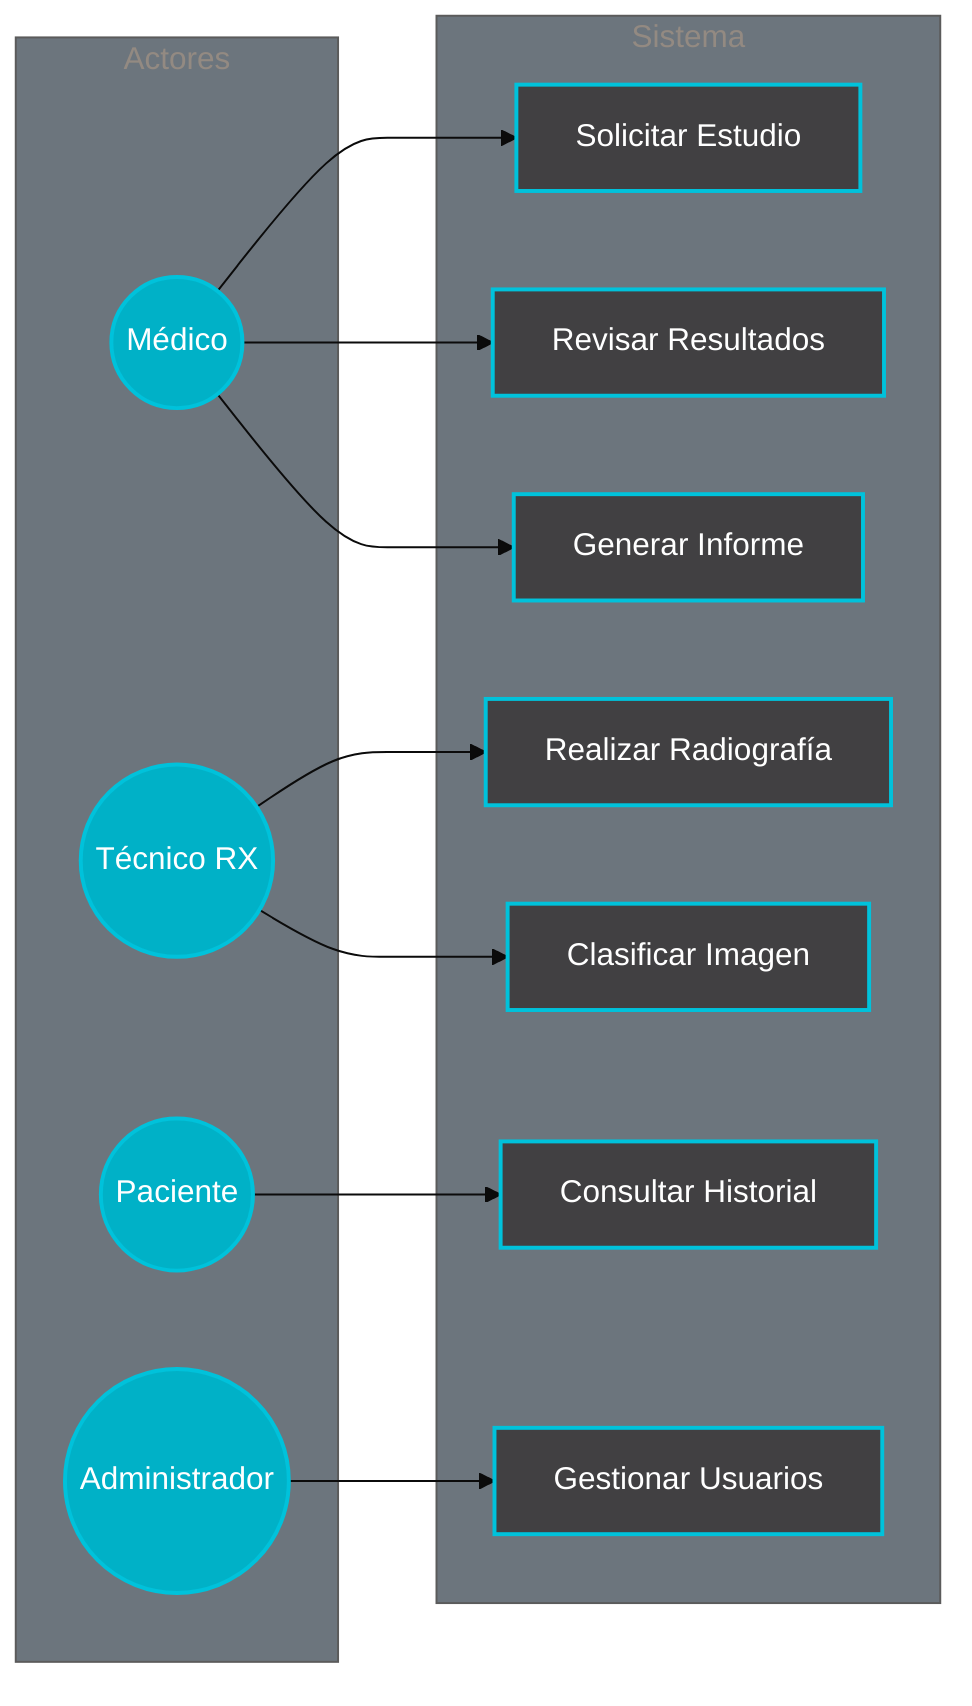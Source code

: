%%{init: {'theme': 'base', 'themeVariables': { 'primaryColor': '#00b1c7', 'secondaryColor': '#414042', 'tertiaryColor': '#6c757d', 'primaryBorderColor': '#00c2db'}}}%%
graph LR
    subgraph Actores
        M((Médico))
        T((Técnico RX))
        P((Paciente))
        A((Administrador))
    end
    
    subgraph Sistema
        CU1[Solicitar Estudio]
        CU2[Realizar Radiografía]
        CU3[Clasificar Imagen]
        CU4[Revisar Resultados]
        CU5[Generar Informe]
        CU6[Gestionar Usuarios]
        CU7[Consultar Historial]
    end
    
    M --> CU1
    M --> CU4
    M --> CU5
    T --> CU2
    T --> CU3
    P --> CU7
    A --> CU6
    
    classDef actor fill:#00b1c7,stroke:#00c2db,stroke-width:2px,color:#fff;
    classDef usecase fill:#414042,stroke:#00c2db,stroke-width:2px,color:#fff;
    
    class M,T,P,A actor;
    class CU1,CU2,CU3,CU4,CU5,CU6,CU7 usecase;